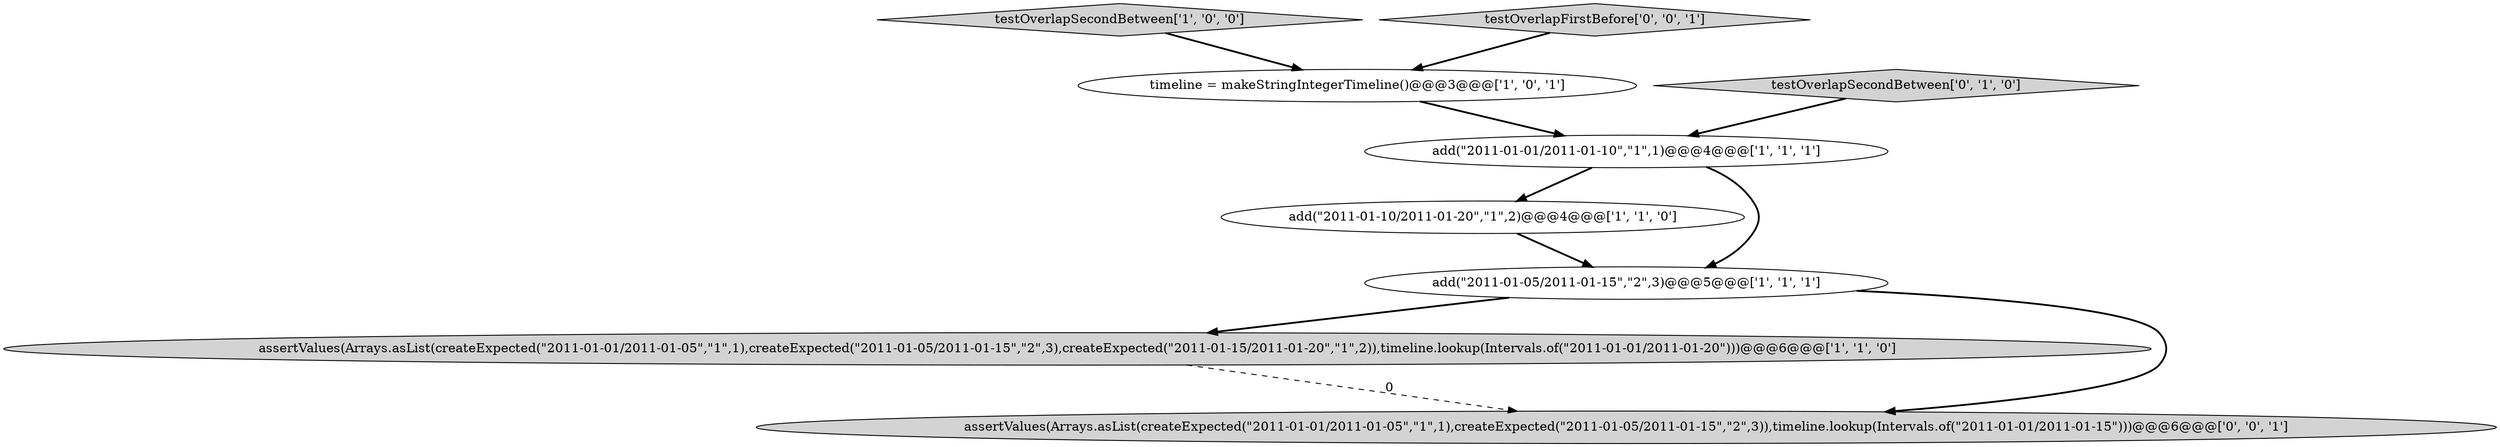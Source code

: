 digraph {
5 [style = filled, label = "testOverlapSecondBetween['1', '0', '0']", fillcolor = lightgray, shape = diamond image = "AAA0AAABBB1BBB"];
4 [style = filled, label = "add(\"2011-01-10/2011-01-20\",\"1\",2)@@@4@@@['1', '1', '0']", fillcolor = white, shape = ellipse image = "AAA0AAABBB1BBB"];
1 [style = filled, label = "assertValues(Arrays.asList(createExpected(\"2011-01-01/2011-01-05\",\"1\",1),createExpected(\"2011-01-05/2011-01-15\",\"2\",3),createExpected(\"2011-01-15/2011-01-20\",\"1\",2)),timeline.lookup(Intervals.of(\"2011-01-01/2011-01-20\")))@@@6@@@['1', '1', '0']", fillcolor = lightgray, shape = ellipse image = "AAA0AAABBB1BBB"];
3 [style = filled, label = "add(\"2011-01-01/2011-01-10\",\"1\",1)@@@4@@@['1', '1', '1']", fillcolor = white, shape = ellipse image = "AAA0AAABBB1BBB"];
6 [style = filled, label = "testOverlapSecondBetween['0', '1', '0']", fillcolor = lightgray, shape = diamond image = "AAA0AAABBB2BBB"];
7 [style = filled, label = "assertValues(Arrays.asList(createExpected(\"2011-01-01/2011-01-05\",\"1\",1),createExpected(\"2011-01-05/2011-01-15\",\"2\",3)),timeline.lookup(Intervals.of(\"2011-01-01/2011-01-15\")))@@@6@@@['0', '0', '1']", fillcolor = lightgray, shape = ellipse image = "AAA0AAABBB3BBB"];
0 [style = filled, label = "add(\"2011-01-05/2011-01-15\",\"2\",3)@@@5@@@['1', '1', '1']", fillcolor = white, shape = ellipse image = "AAA0AAABBB1BBB"];
8 [style = filled, label = "testOverlapFirstBefore['0', '0', '1']", fillcolor = lightgray, shape = diamond image = "AAA0AAABBB3BBB"];
2 [style = filled, label = "timeline = makeStringIntegerTimeline()@@@3@@@['1', '0', '1']", fillcolor = white, shape = ellipse image = "AAA0AAABBB1BBB"];
6->3 [style = bold, label=""];
5->2 [style = bold, label=""];
1->7 [style = dashed, label="0"];
8->2 [style = bold, label=""];
3->4 [style = bold, label=""];
0->1 [style = bold, label=""];
3->0 [style = bold, label=""];
2->3 [style = bold, label=""];
4->0 [style = bold, label=""];
0->7 [style = bold, label=""];
}
